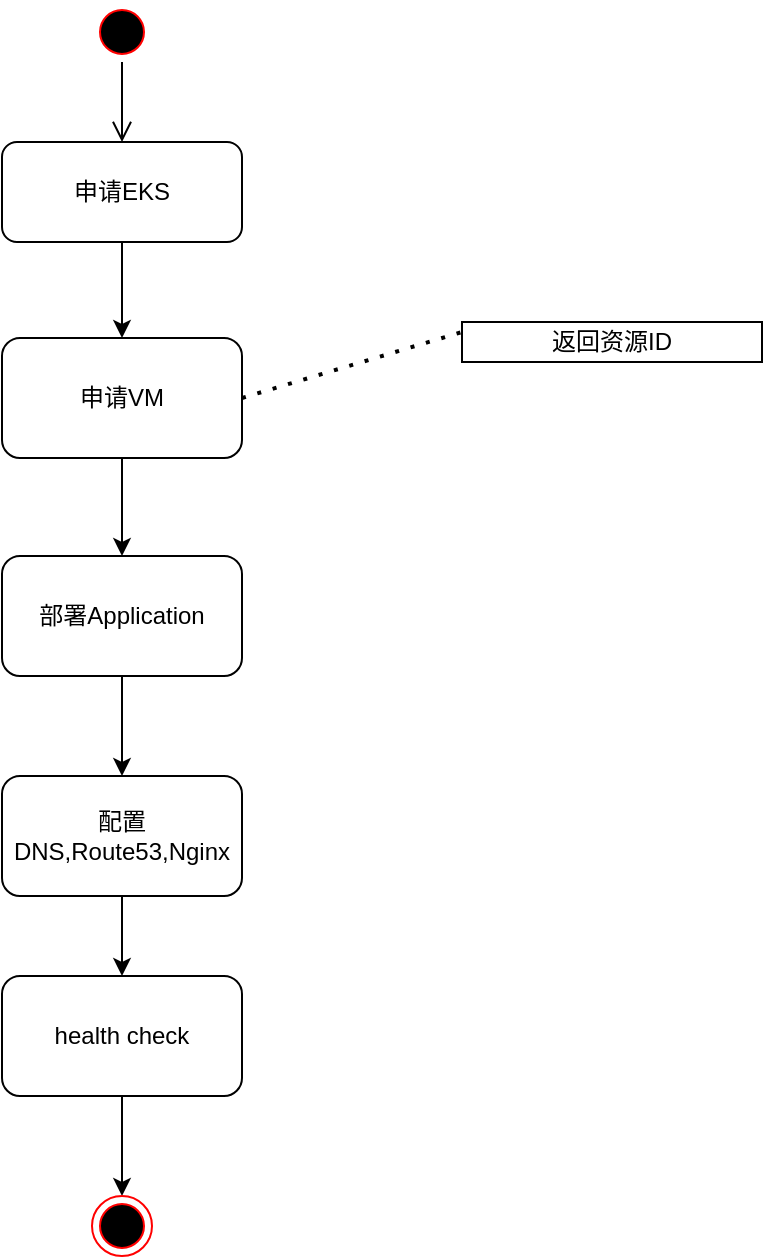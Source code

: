 <mxfile version="13.8.1" type="github"><diagram id="BMevfkKDMSV5yCwqt1LY" name="Page-1"><mxGraphModel dx="1422" dy="763" grid="1" gridSize="10" guides="1" tooltips="1" connect="1" arrows="1" fold="1" page="1" pageScale="1" pageWidth="1920" pageHeight="1200" math="0" shadow="0"><root><mxCell id="0"/><mxCell id="1" parent="0"/><mxCell id="pzT-h00lOB3pdJxOEtcz-1" value="" style="ellipse;html=1;shape=startState;fillColor=#000000;strokeColor=#ff0000;" vertex="1" parent="1"><mxGeometry x="145" y="130" width="30" height="30" as="geometry"/></mxCell><mxCell id="pzT-h00lOB3pdJxOEtcz-2" value="" style="edgeStyle=orthogonalEdgeStyle;html=1;verticalAlign=bottom;endArrow=open;endSize=8;" edge="1" source="pzT-h00lOB3pdJxOEtcz-1" parent="1" target="pzT-h00lOB3pdJxOEtcz-3"><mxGeometry relative="1" as="geometry"><mxPoint x="115" y="220" as="targetPoint"/></mxGeometry></mxCell><mxCell id="pzT-h00lOB3pdJxOEtcz-5" value="" style="edgeStyle=orthogonalEdgeStyle;rounded=0;orthogonalLoop=1;jettySize=auto;html=1;" edge="1" parent="1" source="pzT-h00lOB3pdJxOEtcz-3" target="pzT-h00lOB3pdJxOEtcz-4"><mxGeometry relative="1" as="geometry"/></mxCell><mxCell id="pzT-h00lOB3pdJxOEtcz-3" value="申请EKS" style="rounded=1;whiteSpace=wrap;html=1;" vertex="1" parent="1"><mxGeometry x="100" y="200" width="120" height="50" as="geometry"/></mxCell><mxCell id="pzT-h00lOB3pdJxOEtcz-7" value="" style="edgeStyle=orthogonalEdgeStyle;rounded=0;orthogonalLoop=1;jettySize=auto;html=1;entryX=0.5;entryY=0;entryDx=0;entryDy=0;" edge="1" parent="1" source="pzT-h00lOB3pdJxOEtcz-4" target="pzT-h00lOB3pdJxOEtcz-8"><mxGeometry relative="1" as="geometry"/></mxCell><mxCell id="pzT-h00lOB3pdJxOEtcz-4" value="&lt;div&gt;申请VM&lt;/div&gt;" style="whiteSpace=wrap;html=1;rounded=1;" vertex="1" parent="1"><mxGeometry x="100" y="298" width="120" height="60" as="geometry"/></mxCell><mxCell id="pzT-h00lOB3pdJxOEtcz-9" value="" style="edgeStyle=orthogonalEdgeStyle;rounded=0;orthogonalLoop=1;jettySize=auto;html=1;entryX=0.5;entryY=0;entryDx=0;entryDy=0;exitX=0.5;exitY=1;exitDx=0;exitDy=0;" edge="1" parent="1" source="pzT-h00lOB3pdJxOEtcz-6" target="pzT-h00lOB3pdJxOEtcz-10"><mxGeometry relative="1" as="geometry"/></mxCell><mxCell id="pzT-h00lOB3pdJxOEtcz-6" value="配置DNS,Route53,Nginx" style="whiteSpace=wrap;html=1;rounded=1;" vertex="1" parent="1"><mxGeometry x="100" y="517" width="120" height="60" as="geometry"/></mxCell><mxCell id="pzT-h00lOB3pdJxOEtcz-11" value="" style="edgeStyle=orthogonalEdgeStyle;rounded=0;orthogonalLoop=1;jettySize=auto;html=1;" edge="1" parent="1" source="pzT-h00lOB3pdJxOEtcz-8" target="pzT-h00lOB3pdJxOEtcz-6"><mxGeometry relative="1" as="geometry"/></mxCell><mxCell id="pzT-h00lOB3pdJxOEtcz-8" value="部署Application" style="whiteSpace=wrap;html=1;rounded=1;" vertex="1" parent="1"><mxGeometry x="100" y="407" width="120" height="60" as="geometry"/></mxCell><mxCell id="pzT-h00lOB3pdJxOEtcz-13" style="edgeStyle=orthogonalEdgeStyle;rounded=0;orthogonalLoop=1;jettySize=auto;html=1;exitX=0.5;exitY=1;exitDx=0;exitDy=0;entryX=0.5;entryY=0;entryDx=0;entryDy=0;" edge="1" parent="1" source="pzT-h00lOB3pdJxOEtcz-10" target="pzT-h00lOB3pdJxOEtcz-12"><mxGeometry relative="1" as="geometry"/></mxCell><mxCell id="pzT-h00lOB3pdJxOEtcz-10" value="health check" style="whiteSpace=wrap;html=1;rounded=1;" vertex="1" parent="1"><mxGeometry x="100" y="617" width="120" height="60" as="geometry"/></mxCell><mxCell id="pzT-h00lOB3pdJxOEtcz-12" value="" style="ellipse;html=1;shape=endState;fillColor=#000000;strokeColor=#ff0000;" vertex="1" parent="1"><mxGeometry x="145" y="727" width="30" height="30" as="geometry"/></mxCell><mxCell id="pzT-h00lOB3pdJxOEtcz-17" value="返回资源ID" style="text;html=1;align=center;verticalAlign=middle;whiteSpace=wrap;rounded=0;sketch=0;strokeColor=#000000;" vertex="1" parent="1"><mxGeometry x="330" y="290" width="150" height="20" as="geometry"/></mxCell><mxCell id="pzT-h00lOB3pdJxOEtcz-18" value="" style="endArrow=none;dashed=1;html=1;dashPattern=1 3;strokeWidth=2;entryX=0;entryY=0.25;entryDx=0;entryDy=0;exitX=1;exitY=0.5;exitDx=0;exitDy=0;" edge="1" parent="1" source="pzT-h00lOB3pdJxOEtcz-4" target="pzT-h00lOB3pdJxOEtcz-17"><mxGeometry width="50" height="50" relative="1" as="geometry"><mxPoint x="430" y="500" as="sourcePoint"/><mxPoint x="480" y="450" as="targetPoint"/></mxGeometry></mxCell></root></mxGraphModel></diagram></mxfile>